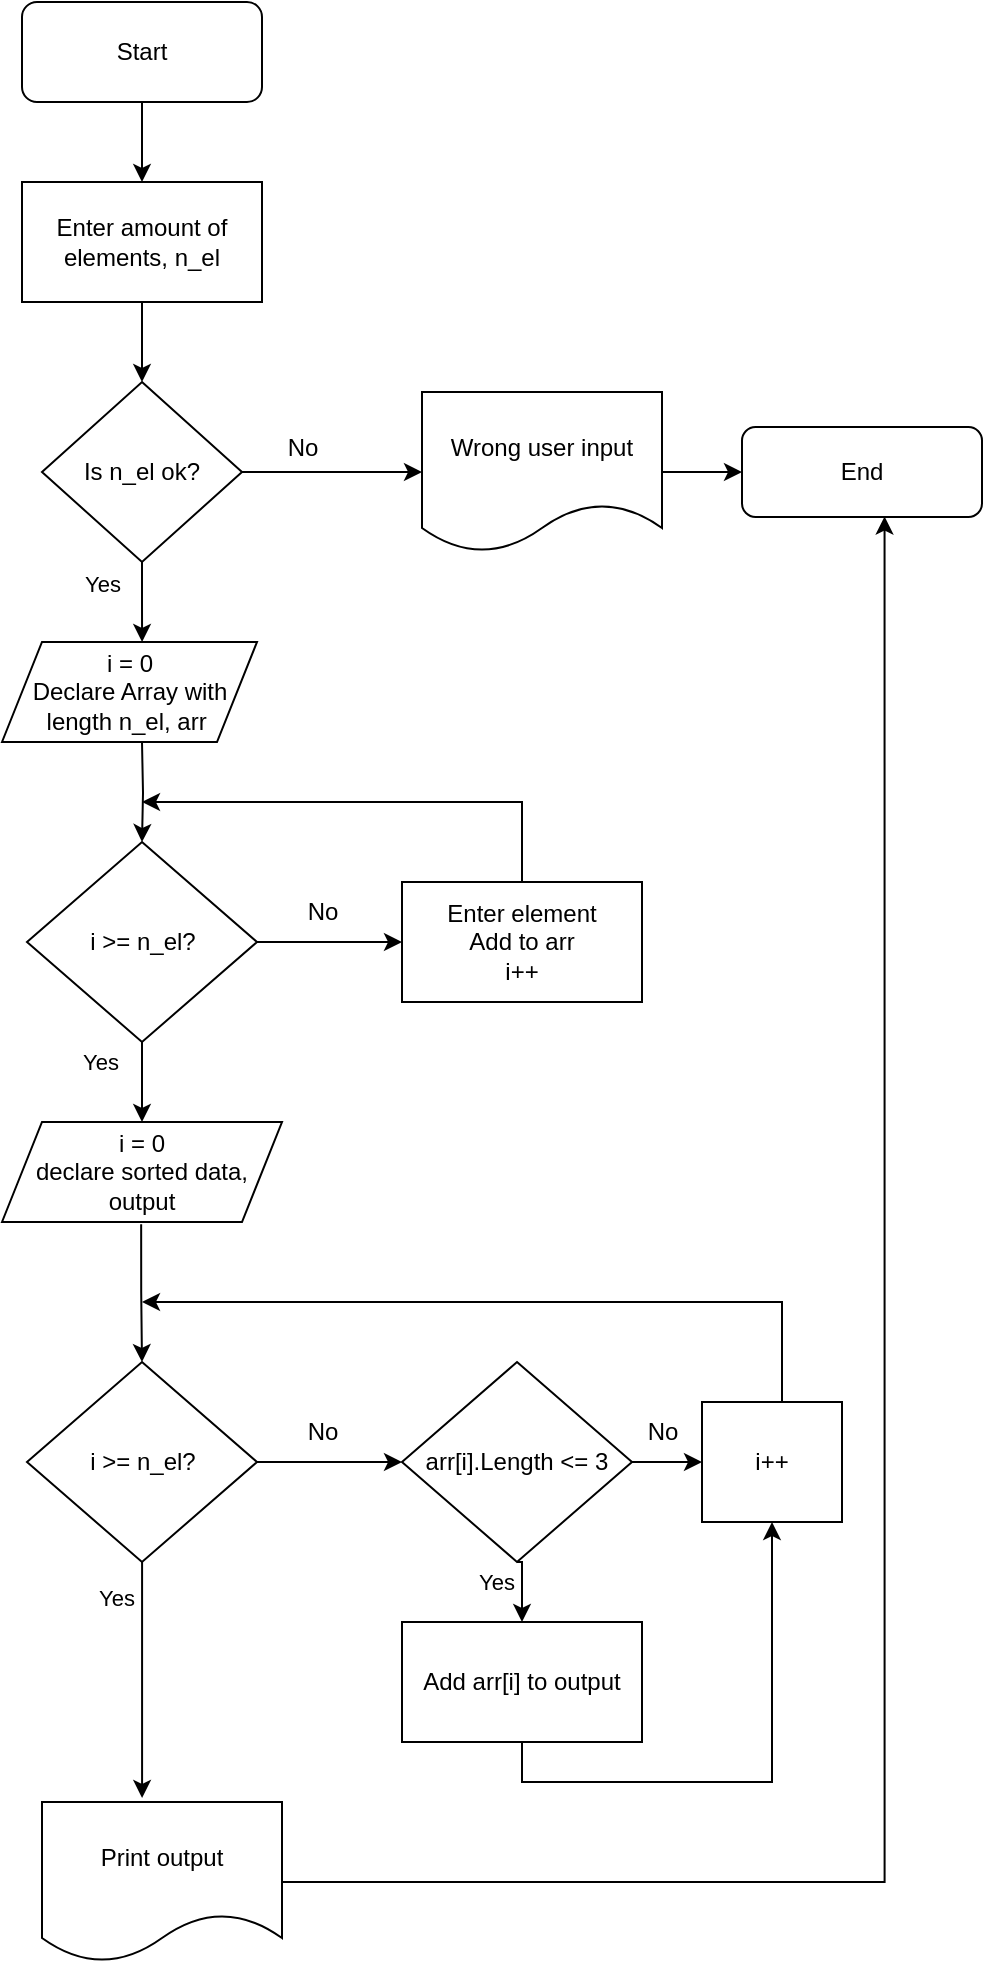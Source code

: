 <mxfile version="24.2.1" type="device">
  <diagram name="Страница — 1" id="kNyYjeBWwHAZmhjeRnF6">
    <mxGraphModel dx="1687" dy="918" grid="1" gridSize="10" guides="1" tooltips="1" connect="1" arrows="1" fold="1" page="1" pageScale="1" pageWidth="827" pageHeight="1169" math="0" shadow="0">
      <root>
        <mxCell id="0" />
        <mxCell id="1" parent="0" />
        <mxCell id="RflRNiIDHvQTLD1srXch-16" style="edgeStyle=orthogonalEdgeStyle;rounded=0;orthogonalLoop=1;jettySize=auto;html=1;" edge="1" parent="1" source="RflRNiIDHvQTLD1srXch-1" target="RflRNiIDHvQTLD1srXch-6">
          <mxGeometry relative="1" as="geometry" />
        </mxCell>
        <mxCell id="RflRNiIDHvQTLD1srXch-1" value="Start" style="rounded=1;whiteSpace=wrap;html=1;" vertex="1" parent="1">
          <mxGeometry x="310" y="40" width="120" height="50" as="geometry" />
        </mxCell>
        <mxCell id="RflRNiIDHvQTLD1srXch-17" style="edgeStyle=orthogonalEdgeStyle;rounded=0;orthogonalLoop=1;jettySize=auto;html=1;entryX=0.5;entryY=0;entryDx=0;entryDy=0;" edge="1" parent="1" source="RflRNiIDHvQTLD1srXch-6" target="RflRNiIDHvQTLD1srXch-9">
          <mxGeometry relative="1" as="geometry" />
        </mxCell>
        <mxCell id="RflRNiIDHvQTLD1srXch-6" value="Enter amount of elements, n_el" style="rounded=0;whiteSpace=wrap;html=1;" vertex="1" parent="1">
          <mxGeometry x="310" y="130" width="120" height="60" as="geometry" />
        </mxCell>
        <mxCell id="RflRNiIDHvQTLD1srXch-9" value="Is n_el ok?" style="rhombus;whiteSpace=wrap;html=1;" vertex="1" parent="1">
          <mxGeometry x="320" y="230" width="100" height="90" as="geometry" />
        </mxCell>
        <mxCell id="RflRNiIDHvQTLD1srXch-13" value="" style="edgeStyle=orthogonalEdgeStyle;rounded=0;orthogonalLoop=1;jettySize=auto;html=1;" edge="1" parent="1" source="RflRNiIDHvQTLD1srXch-9" target="RflRNiIDHvQTLD1srXch-12">
          <mxGeometry relative="1" as="geometry">
            <mxPoint x="610" y="275" as="targetPoint" />
            <mxPoint x="420" y="275" as="sourcePoint" />
          </mxGeometry>
        </mxCell>
        <mxCell id="RflRNiIDHvQTLD1srXch-15" style="edgeStyle=orthogonalEdgeStyle;rounded=0;orthogonalLoop=1;jettySize=auto;html=1;entryX=0;entryY=0.5;entryDx=0;entryDy=0;" edge="1" parent="1" source="RflRNiIDHvQTLD1srXch-12" target="RflRNiIDHvQTLD1srXch-14">
          <mxGeometry relative="1" as="geometry" />
        </mxCell>
        <mxCell id="RflRNiIDHvQTLD1srXch-12" value="Wrong user input" style="shape=document;whiteSpace=wrap;html=1;boundedLbl=1;" vertex="1" parent="1">
          <mxGeometry x="510" y="235" width="120" height="80" as="geometry" />
        </mxCell>
        <mxCell id="RflRNiIDHvQTLD1srXch-14" value="End" style="rounded=1;whiteSpace=wrap;html=1;" vertex="1" parent="1">
          <mxGeometry x="670" y="252.5" width="120" height="45" as="geometry" />
        </mxCell>
        <mxCell id="RflRNiIDHvQTLD1srXch-18" style="edgeStyle=orthogonalEdgeStyle;rounded=0;orthogonalLoop=1;jettySize=auto;html=1;entryX=0.417;entryY=0;entryDx=0;entryDy=0;entryPerimeter=0;" edge="1" parent="1" source="RflRNiIDHvQTLD1srXch-9">
          <mxGeometry relative="1" as="geometry">
            <mxPoint x="370.04" y="360" as="targetPoint" />
          </mxGeometry>
        </mxCell>
        <mxCell id="RflRNiIDHvQTLD1srXch-20" value="Yes" style="edgeLabel;html=1;align=center;verticalAlign=middle;resizable=0;points=[];" vertex="1" connectable="0" parent="RflRNiIDHvQTLD1srXch-18">
          <mxGeometry x="-0.049" y="-1" relative="1" as="geometry">
            <mxPoint x="-19" y="-9" as="offset" />
          </mxGeometry>
        </mxCell>
        <mxCell id="RflRNiIDHvQTLD1srXch-19" value="No" style="text;html=1;align=center;verticalAlign=middle;resizable=0;points=[];autosize=1;strokeColor=none;fillColor=none;" vertex="1" parent="1">
          <mxGeometry x="430" y="248" width="40" height="30" as="geometry" />
        </mxCell>
        <mxCell id="RflRNiIDHvQTLD1srXch-23" style="edgeStyle=orthogonalEdgeStyle;rounded=0;orthogonalLoop=1;jettySize=auto;html=1;entryX=0.5;entryY=0;entryDx=0;entryDy=0;" edge="1" parent="1" target="RflRNiIDHvQTLD1srXch-24">
          <mxGeometry relative="1" as="geometry">
            <mxPoint x="370" y="470" as="targetPoint" />
            <mxPoint x="370" y="410" as="sourcePoint" />
          </mxGeometry>
        </mxCell>
        <mxCell id="RflRNiIDHvQTLD1srXch-25" style="edgeStyle=orthogonalEdgeStyle;rounded=0;orthogonalLoop=1;jettySize=auto;html=1;" edge="1" parent="1" source="RflRNiIDHvQTLD1srXch-24">
          <mxGeometry relative="1" as="geometry">
            <mxPoint x="370" y="600" as="targetPoint" />
          </mxGeometry>
        </mxCell>
        <mxCell id="RflRNiIDHvQTLD1srXch-30" style="edgeStyle=orthogonalEdgeStyle;rounded=0;orthogonalLoop=1;jettySize=auto;html=1;" edge="1" parent="1" source="RflRNiIDHvQTLD1srXch-24">
          <mxGeometry relative="1" as="geometry">
            <mxPoint x="500" y="510" as="targetPoint" />
          </mxGeometry>
        </mxCell>
        <mxCell id="RflRNiIDHvQTLD1srXch-24" value="i &amp;gt;= n_el?" style="rhombus;whiteSpace=wrap;html=1;" vertex="1" parent="1">
          <mxGeometry x="312.5" y="460" width="115" height="100" as="geometry" />
        </mxCell>
        <mxCell id="RflRNiIDHvQTLD1srXch-26" value="Yes" style="edgeLabel;html=1;align=center;verticalAlign=middle;resizable=0;points=[];" vertex="1" connectable="0" parent="1">
          <mxGeometry x="390" y="440" as="geometry">
            <mxPoint x="-41" y="130" as="offset" />
          </mxGeometry>
        </mxCell>
        <mxCell id="RflRNiIDHvQTLD1srXch-27" value="No" style="text;html=1;align=center;verticalAlign=middle;resizable=0;points=[];autosize=1;strokeColor=none;fillColor=none;" vertex="1" parent="1">
          <mxGeometry x="440" y="480" width="40" height="30" as="geometry" />
        </mxCell>
        <mxCell id="RflRNiIDHvQTLD1srXch-32" style="edgeStyle=orthogonalEdgeStyle;rounded=0;orthogonalLoop=1;jettySize=auto;html=1;" edge="1" parent="1" source="RflRNiIDHvQTLD1srXch-31">
          <mxGeometry relative="1" as="geometry">
            <mxPoint x="370" y="440" as="targetPoint" />
            <Array as="points">
              <mxPoint x="560" y="440" />
            </Array>
          </mxGeometry>
        </mxCell>
        <mxCell id="RflRNiIDHvQTLD1srXch-31" value="Enter element&lt;br&gt;Add to arr&lt;div&gt;i++&lt;/div&gt;" style="rounded=0;whiteSpace=wrap;html=1;" vertex="1" parent="1">
          <mxGeometry x="500" y="480" width="120" height="60" as="geometry" />
        </mxCell>
        <mxCell id="RflRNiIDHvQTLD1srXch-34" value="Print output" style="shape=document;whiteSpace=wrap;html=1;boundedLbl=1;" vertex="1" parent="1">
          <mxGeometry x="320" y="940" width="120" height="80" as="geometry" />
        </mxCell>
        <mxCell id="RflRNiIDHvQTLD1srXch-47" style="edgeStyle=orthogonalEdgeStyle;rounded=0;orthogonalLoop=1;jettySize=auto;html=1;exitX=0.497;exitY=1.022;exitDx=0;exitDy=0;entryX=0.5;entryY=0;entryDx=0;entryDy=0;exitPerimeter=0;" edge="1" parent="1" source="RflRNiIDHvQTLD1srXch-63" target="RflRNiIDHvQTLD1srXch-42">
          <mxGeometry relative="1" as="geometry">
            <mxPoint x="370" y="660" as="sourcePoint" />
          </mxGeometry>
        </mxCell>
        <mxCell id="RflRNiIDHvQTLD1srXch-40" style="edgeStyle=orthogonalEdgeStyle;rounded=0;orthogonalLoop=1;jettySize=auto;html=1;entryX=0.417;entryY=-0.025;entryDx=0;entryDy=0;entryPerimeter=0;" edge="1" parent="1" source="RflRNiIDHvQTLD1srXch-42" target="RflRNiIDHvQTLD1srXch-34">
          <mxGeometry relative="1" as="geometry">
            <mxPoint x="370" y="860" as="targetPoint" />
          </mxGeometry>
        </mxCell>
        <mxCell id="RflRNiIDHvQTLD1srXch-41" style="edgeStyle=orthogonalEdgeStyle;rounded=0;orthogonalLoop=1;jettySize=auto;html=1;" edge="1" parent="1" source="RflRNiIDHvQTLD1srXch-42">
          <mxGeometry relative="1" as="geometry">
            <mxPoint x="500" y="770" as="targetPoint" />
          </mxGeometry>
        </mxCell>
        <mxCell id="RflRNiIDHvQTLD1srXch-42" value="i &amp;gt;= n_el?" style="rhombus;whiteSpace=wrap;html=1;" vertex="1" parent="1">
          <mxGeometry x="312.5" y="720" width="115" height="100" as="geometry" />
        </mxCell>
        <mxCell id="RflRNiIDHvQTLD1srXch-43" value="No" style="text;html=1;align=center;verticalAlign=middle;resizable=0;points=[];autosize=1;strokeColor=none;fillColor=none;" vertex="1" parent="1">
          <mxGeometry x="440" y="740" width="40" height="30" as="geometry" />
        </mxCell>
        <mxCell id="RflRNiIDHvQTLD1srXch-60" style="edgeStyle=orthogonalEdgeStyle;rounded=0;orthogonalLoop=1;jettySize=auto;html=1;exitX=0.5;exitY=1;exitDx=0;exitDy=0;entryX=0.5;entryY=1;entryDx=0;entryDy=0;" edge="1" parent="1" source="RflRNiIDHvQTLD1srXch-46" target="RflRNiIDHvQTLD1srXch-55">
          <mxGeometry relative="1" as="geometry" />
        </mxCell>
        <mxCell id="RflRNiIDHvQTLD1srXch-46" value="Add arr[i] to output" style="rounded=0;whiteSpace=wrap;html=1;" vertex="1" parent="1">
          <mxGeometry x="500" y="850" width="120" height="60" as="geometry" />
        </mxCell>
        <mxCell id="RflRNiIDHvQTLD1srXch-48" value="Yes" style="edgeLabel;html=1;align=center;verticalAlign=middle;resizable=0;points=[];" vertex="1" connectable="0" parent="1">
          <mxGeometry x="410" y="720" as="geometry">
            <mxPoint x="-53" y="118" as="offset" />
          </mxGeometry>
        </mxCell>
        <mxCell id="RflRNiIDHvQTLD1srXch-50" style="edgeStyle=orthogonalEdgeStyle;rounded=0;orthogonalLoop=1;jettySize=auto;html=1;exitX=0.5;exitY=1;exitDx=0;exitDy=0;entryX=0.5;entryY=0;entryDx=0;entryDy=0;" edge="1" parent="1" source="RflRNiIDHvQTLD1srXch-49" target="RflRNiIDHvQTLD1srXch-46">
          <mxGeometry relative="1" as="geometry" />
        </mxCell>
        <mxCell id="RflRNiIDHvQTLD1srXch-56" style="edgeStyle=orthogonalEdgeStyle;rounded=0;orthogonalLoop=1;jettySize=auto;html=1;exitX=1;exitY=0.5;exitDx=0;exitDy=0;entryX=0;entryY=0.5;entryDx=0;entryDy=0;" edge="1" parent="1" source="RflRNiIDHvQTLD1srXch-49" target="RflRNiIDHvQTLD1srXch-55">
          <mxGeometry relative="1" as="geometry" />
        </mxCell>
        <mxCell id="RflRNiIDHvQTLD1srXch-49" value="arr[i].Length &amp;lt;= 3" style="rhombus;whiteSpace=wrap;html=1;" vertex="1" parent="1">
          <mxGeometry x="500" y="720" width="115" height="100" as="geometry" />
        </mxCell>
        <mxCell id="RflRNiIDHvQTLD1srXch-52" value="Yes" style="edgeLabel;html=1;align=center;verticalAlign=middle;resizable=0;points=[];" vertex="1" connectable="0" parent="1">
          <mxGeometry x="400" y="570" as="geometry">
            <mxPoint x="147" y="260" as="offset" />
          </mxGeometry>
        </mxCell>
        <mxCell id="RflRNiIDHvQTLD1srXch-59" style="edgeStyle=orthogonalEdgeStyle;rounded=0;orthogonalLoop=1;jettySize=auto;html=1;exitX=1;exitY=0.5;exitDx=0;exitDy=0;" edge="1" parent="1" source="RflRNiIDHvQTLD1srXch-55">
          <mxGeometry relative="1" as="geometry">
            <mxPoint x="370" y="690" as="targetPoint" />
            <Array as="points">
              <mxPoint x="690" y="770" />
              <mxPoint x="690" y="690" />
            </Array>
          </mxGeometry>
        </mxCell>
        <mxCell id="RflRNiIDHvQTLD1srXch-55" value="i++" style="rounded=0;whiteSpace=wrap;html=1;" vertex="1" parent="1">
          <mxGeometry x="650" y="740" width="70" height="60" as="geometry" />
        </mxCell>
        <mxCell id="RflRNiIDHvQTLD1srXch-58" value="No" style="text;html=1;align=center;verticalAlign=middle;resizable=0;points=[];autosize=1;strokeColor=none;fillColor=none;" vertex="1" parent="1">
          <mxGeometry x="610" y="740" width="40" height="30" as="geometry" />
        </mxCell>
        <mxCell id="RflRNiIDHvQTLD1srXch-62" value="i = 0&lt;div&gt;Declare Array with length n_el, arr&amp;nbsp;&lt;/div&gt;" style="shape=parallelogram;perimeter=parallelogramPerimeter;whiteSpace=wrap;html=1;fixedSize=1;" vertex="1" parent="1">
          <mxGeometry x="300" y="360" width="127.5" height="50" as="geometry" />
        </mxCell>
        <mxCell id="RflRNiIDHvQTLD1srXch-63" value="i = 0&lt;br&gt;declare sorted data, output" style="shape=parallelogram;perimeter=parallelogramPerimeter;whiteSpace=wrap;html=1;fixedSize=1;" vertex="1" parent="1">
          <mxGeometry x="300" y="600" width="140" height="50" as="geometry" />
        </mxCell>
        <mxCell id="RflRNiIDHvQTLD1srXch-66" style="edgeStyle=orthogonalEdgeStyle;rounded=0;orthogonalLoop=1;jettySize=auto;html=1;entryX=0.594;entryY=0.995;entryDx=0;entryDy=0;entryPerimeter=0;" edge="1" parent="1" source="RflRNiIDHvQTLD1srXch-34" target="RflRNiIDHvQTLD1srXch-14">
          <mxGeometry relative="1" as="geometry">
            <Array as="points">
              <mxPoint x="741" y="980" />
            </Array>
          </mxGeometry>
        </mxCell>
      </root>
    </mxGraphModel>
  </diagram>
</mxfile>
